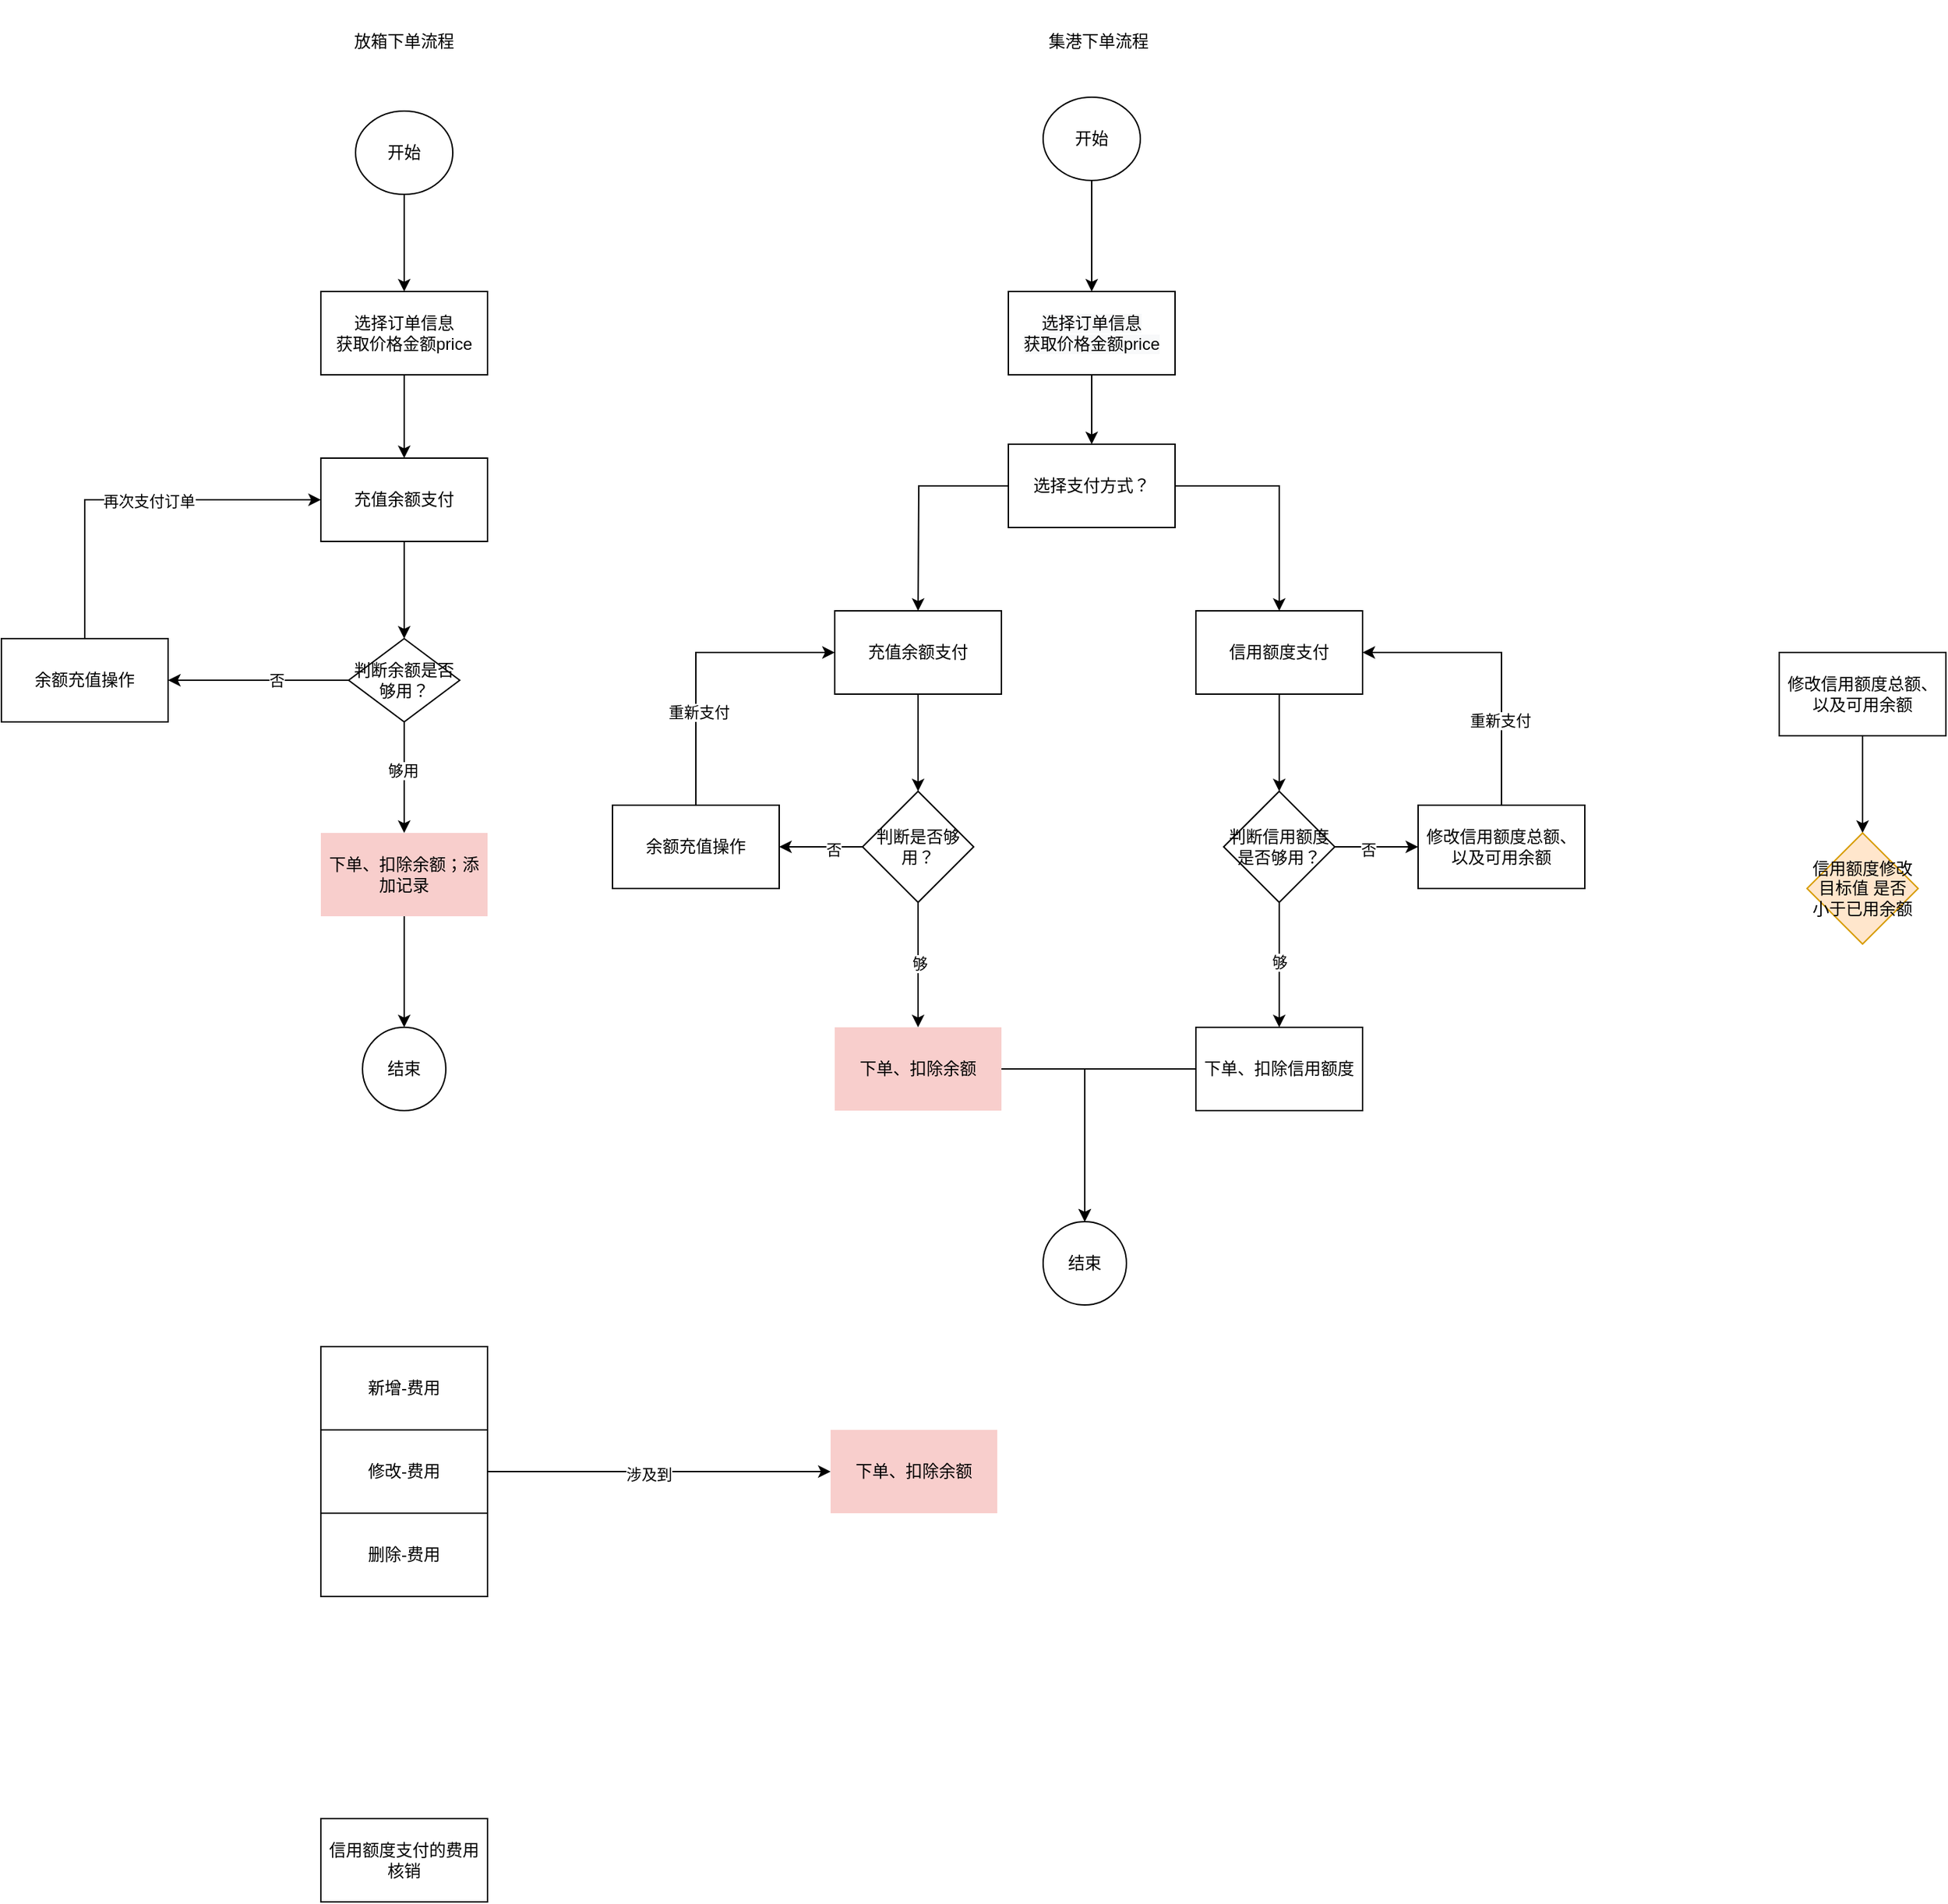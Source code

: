 <mxfile version="14.6.6" type="github">
  <diagram id="yB_TVjthiijMV85t6qQj" name="第 1 页">
    <mxGraphModel dx="1437" dy="1028" grid="1" gridSize="10" guides="1" tooltips="1" connect="1" arrows="1" fold="1" page="1" pageScale="1" pageWidth="827" pageHeight="1169" math="0" shadow="0">
      <root>
        <mxCell id="0" />
        <mxCell id="1" parent="0" />
        <mxCell id="iHlx-0HnK2ta-YtyEYJR-1" value="放箱下单流程" style="text;html=1;strokeColor=none;fillColor=none;align=center;verticalAlign=middle;whiteSpace=wrap;rounded=0;" vertex="1" parent="1">
          <mxGeometry x="330" y="60" width="140" height="60" as="geometry" />
        </mxCell>
        <mxCell id="iHlx-0HnK2ta-YtyEYJR-2" value="集港下单流程" style="text;html=1;strokeColor=none;fillColor=none;align=center;verticalAlign=middle;whiteSpace=wrap;rounded=0;" vertex="1" parent="1">
          <mxGeometry x="830" y="60" width="140" height="60" as="geometry" />
        </mxCell>
        <mxCell id="iHlx-0HnK2ta-YtyEYJR-7" value="" style="edgeStyle=orthogonalEdgeStyle;rounded=0;orthogonalLoop=1;jettySize=auto;html=1;" edge="1" parent="1" source="iHlx-0HnK2ta-YtyEYJR-3" target="iHlx-0HnK2ta-YtyEYJR-6">
          <mxGeometry relative="1" as="geometry" />
        </mxCell>
        <mxCell id="iHlx-0HnK2ta-YtyEYJR-3" value="开始" style="ellipse;whiteSpace=wrap;html=1;" vertex="1" parent="1">
          <mxGeometry x="365" y="140" width="70" height="60" as="geometry" />
        </mxCell>
        <mxCell id="iHlx-0HnK2ta-YtyEYJR-9" value="" style="edgeStyle=orthogonalEdgeStyle;rounded=0;orthogonalLoop=1;jettySize=auto;html=1;" edge="1" parent="1" source="iHlx-0HnK2ta-YtyEYJR-5" target="iHlx-0HnK2ta-YtyEYJR-8">
          <mxGeometry relative="1" as="geometry" />
        </mxCell>
        <mxCell id="iHlx-0HnK2ta-YtyEYJR-5" value="开始" style="ellipse;whiteSpace=wrap;html=1;" vertex="1" parent="1">
          <mxGeometry x="860" y="130" width="70" height="60" as="geometry" />
        </mxCell>
        <mxCell id="iHlx-0HnK2ta-YtyEYJR-11" value="" style="edgeStyle=orthogonalEdgeStyle;rounded=0;orthogonalLoop=1;jettySize=auto;html=1;" edge="1" parent="1" source="iHlx-0HnK2ta-YtyEYJR-6">
          <mxGeometry relative="1" as="geometry">
            <mxPoint x="400" y="390" as="targetPoint" />
          </mxGeometry>
        </mxCell>
        <mxCell id="iHlx-0HnK2ta-YtyEYJR-6" value="选择订单信息&lt;br&gt;获取价格金额price" style="whiteSpace=wrap;html=1;" vertex="1" parent="1">
          <mxGeometry x="340" y="270" width="120" height="60" as="geometry" />
        </mxCell>
        <mxCell id="iHlx-0HnK2ta-YtyEYJR-14" style="edgeStyle=orthogonalEdgeStyle;rounded=0;orthogonalLoop=1;jettySize=auto;html=1;exitX=0.5;exitY=1;exitDx=0;exitDy=0;entryX=0.5;entryY=0;entryDx=0;entryDy=0;" edge="1" parent="1" source="iHlx-0HnK2ta-YtyEYJR-8" target="iHlx-0HnK2ta-YtyEYJR-12">
          <mxGeometry relative="1" as="geometry" />
        </mxCell>
        <mxCell id="iHlx-0HnK2ta-YtyEYJR-8" value="&lt;meta charset=&quot;utf-8&quot;&gt;&lt;span style=&quot;color: rgb(0, 0, 0); font-family: helvetica; font-size: 12px; font-style: normal; font-weight: 400; letter-spacing: normal; text-align: center; text-indent: 0px; text-transform: none; word-spacing: 0px; background-color: rgb(248, 249, 250); display: inline; float: none;&quot;&gt;选择订单信息&lt;/span&gt;&lt;br style=&quot;color: rgb(0, 0, 0); font-family: helvetica; font-size: 12px; font-style: normal; font-weight: 400; letter-spacing: normal; text-align: center; text-indent: 0px; text-transform: none; word-spacing: 0px; background-color: rgb(248, 249, 250);&quot;&gt;&lt;span style=&quot;color: rgb(0, 0, 0); font-family: helvetica; font-size: 12px; font-style: normal; font-weight: 400; letter-spacing: normal; text-align: center; text-indent: 0px; text-transform: none; word-spacing: 0px; background-color: rgb(248, 249, 250); display: inline; float: none;&quot;&gt;获取价格金额price&lt;/span&gt;" style="whiteSpace=wrap;html=1;" vertex="1" parent="1">
          <mxGeometry x="835" y="270" width="120" height="60" as="geometry" />
        </mxCell>
        <mxCell id="iHlx-0HnK2ta-YtyEYJR-18" style="edgeStyle=orthogonalEdgeStyle;rounded=0;orthogonalLoop=1;jettySize=auto;html=1;exitX=0;exitY=0.5;exitDx=0;exitDy=0;" edge="1" parent="1" source="iHlx-0HnK2ta-YtyEYJR-12">
          <mxGeometry relative="1" as="geometry">
            <mxPoint x="770" y="500" as="targetPoint" />
          </mxGeometry>
        </mxCell>
        <mxCell id="iHlx-0HnK2ta-YtyEYJR-19" style="edgeStyle=orthogonalEdgeStyle;rounded=0;orthogonalLoop=1;jettySize=auto;html=1;exitX=1;exitY=0.5;exitDx=0;exitDy=0;entryX=0.5;entryY=0;entryDx=0;entryDy=0;" edge="1" parent="1" source="iHlx-0HnK2ta-YtyEYJR-12" target="iHlx-0HnK2ta-YtyEYJR-17">
          <mxGeometry relative="1" as="geometry" />
        </mxCell>
        <mxCell id="iHlx-0HnK2ta-YtyEYJR-12" value="选择支付方式？" style="rounded=0;whiteSpace=wrap;html=1;" vertex="1" parent="1">
          <mxGeometry x="835" y="380" width="120" height="60" as="geometry" />
        </mxCell>
        <mxCell id="iHlx-0HnK2ta-YtyEYJR-21" value="" style="edgeStyle=orthogonalEdgeStyle;rounded=0;orthogonalLoop=1;jettySize=auto;html=1;" edge="1" parent="1" source="iHlx-0HnK2ta-YtyEYJR-15" target="iHlx-0HnK2ta-YtyEYJR-20">
          <mxGeometry relative="1" as="geometry" />
        </mxCell>
        <mxCell id="iHlx-0HnK2ta-YtyEYJR-15" value="充值余额支付" style="rounded=0;whiteSpace=wrap;html=1;" vertex="1" parent="1">
          <mxGeometry x="340" y="390" width="120" height="60" as="geometry" />
        </mxCell>
        <mxCell id="iHlx-0HnK2ta-YtyEYJR-33" value="" style="edgeStyle=orthogonalEdgeStyle;rounded=0;orthogonalLoop=1;jettySize=auto;html=1;" edge="1" parent="1" source="iHlx-0HnK2ta-YtyEYJR-16" target="iHlx-0HnK2ta-YtyEYJR-32">
          <mxGeometry relative="1" as="geometry" />
        </mxCell>
        <mxCell id="iHlx-0HnK2ta-YtyEYJR-16" value="充值余额支付" style="rounded=0;whiteSpace=wrap;html=1;" vertex="1" parent="1">
          <mxGeometry x="710" y="500" width="120" height="60" as="geometry" />
        </mxCell>
        <mxCell id="iHlx-0HnK2ta-YtyEYJR-37" value="" style="edgeStyle=orthogonalEdgeStyle;rounded=0;orthogonalLoop=1;jettySize=auto;html=1;" edge="1" parent="1" source="iHlx-0HnK2ta-YtyEYJR-17" target="iHlx-0HnK2ta-YtyEYJR-36">
          <mxGeometry relative="1" as="geometry" />
        </mxCell>
        <mxCell id="iHlx-0HnK2ta-YtyEYJR-17" value="信用额度支付" style="rounded=0;whiteSpace=wrap;html=1;" vertex="1" parent="1">
          <mxGeometry x="970" y="500" width="120" height="60" as="geometry" />
        </mxCell>
        <mxCell id="iHlx-0HnK2ta-YtyEYJR-23" value="" style="edgeStyle=orthogonalEdgeStyle;rounded=0;orthogonalLoop=1;jettySize=auto;html=1;" edge="1" parent="1" source="iHlx-0HnK2ta-YtyEYJR-20" target="iHlx-0HnK2ta-YtyEYJR-22">
          <mxGeometry relative="1" as="geometry" />
        </mxCell>
        <mxCell id="iHlx-0HnK2ta-YtyEYJR-24" value="够用" style="edgeLabel;html=1;align=center;verticalAlign=middle;resizable=0;points=[];" vertex="1" connectable="0" parent="iHlx-0HnK2ta-YtyEYJR-23">
          <mxGeometry x="-0.125" y="-1" relative="1" as="geometry">
            <mxPoint as="offset" />
          </mxGeometry>
        </mxCell>
        <mxCell id="iHlx-0HnK2ta-YtyEYJR-26" style="edgeStyle=orthogonalEdgeStyle;rounded=0;orthogonalLoop=1;jettySize=auto;html=1;exitX=0;exitY=0.5;exitDx=0;exitDy=0;entryX=1;entryY=0.5;entryDx=0;entryDy=0;" edge="1" parent="1" source="iHlx-0HnK2ta-YtyEYJR-20" target="iHlx-0HnK2ta-YtyEYJR-25">
          <mxGeometry relative="1" as="geometry" />
        </mxCell>
        <mxCell id="iHlx-0HnK2ta-YtyEYJR-27" value="否" style="edgeLabel;html=1;align=center;verticalAlign=middle;resizable=0;points=[];" vertex="1" connectable="0" parent="iHlx-0HnK2ta-YtyEYJR-26">
          <mxGeometry x="-0.2" relative="1" as="geometry">
            <mxPoint as="offset" />
          </mxGeometry>
        </mxCell>
        <mxCell id="iHlx-0HnK2ta-YtyEYJR-20" value="判断余额是否够用？" style="rhombus;whiteSpace=wrap;html=1;rounded=0;" vertex="1" parent="1">
          <mxGeometry x="360" y="520" width="80" height="60" as="geometry" />
        </mxCell>
        <mxCell id="iHlx-0HnK2ta-YtyEYJR-31" value="" style="edgeStyle=orthogonalEdgeStyle;rounded=0;orthogonalLoop=1;jettySize=auto;html=1;" edge="1" parent="1" source="iHlx-0HnK2ta-YtyEYJR-22" target="iHlx-0HnK2ta-YtyEYJR-30">
          <mxGeometry relative="1" as="geometry" />
        </mxCell>
        <mxCell id="iHlx-0HnK2ta-YtyEYJR-22" value="下单、扣除余额；添加记录" style="whiteSpace=wrap;html=1;rounded=0;fillColor=#f8cecc;strokeColor=none;" vertex="1" parent="1">
          <mxGeometry x="340" y="660" width="120" height="60" as="geometry" />
        </mxCell>
        <mxCell id="iHlx-0HnK2ta-YtyEYJR-28" style="edgeStyle=orthogonalEdgeStyle;rounded=0;orthogonalLoop=1;jettySize=auto;html=1;exitX=0.5;exitY=0;exitDx=0;exitDy=0;entryX=0;entryY=0.5;entryDx=0;entryDy=0;" edge="1" parent="1" source="iHlx-0HnK2ta-YtyEYJR-25" target="iHlx-0HnK2ta-YtyEYJR-15">
          <mxGeometry relative="1" as="geometry" />
        </mxCell>
        <mxCell id="iHlx-0HnK2ta-YtyEYJR-29" value="再次支付订单" style="edgeLabel;html=1;align=center;verticalAlign=middle;resizable=0;points=[];" vertex="1" connectable="0" parent="iHlx-0HnK2ta-YtyEYJR-28">
          <mxGeometry x="0.082" y="-1" relative="1" as="geometry">
            <mxPoint as="offset" />
          </mxGeometry>
        </mxCell>
        <mxCell id="iHlx-0HnK2ta-YtyEYJR-25" value="余额充值操作" style="rounded=0;whiteSpace=wrap;html=1;" vertex="1" parent="1">
          <mxGeometry x="110" y="520" width="120" height="60" as="geometry" />
        </mxCell>
        <mxCell id="iHlx-0HnK2ta-YtyEYJR-30" value="结束" style="ellipse;whiteSpace=wrap;html=1;rounded=0;" vertex="1" parent="1">
          <mxGeometry x="370" y="800" width="60" height="60" as="geometry" />
        </mxCell>
        <mxCell id="iHlx-0HnK2ta-YtyEYJR-35" value="" style="edgeStyle=orthogonalEdgeStyle;rounded=0;orthogonalLoop=1;jettySize=auto;html=1;" edge="1" parent="1" source="iHlx-0HnK2ta-YtyEYJR-32" target="iHlx-0HnK2ta-YtyEYJR-34">
          <mxGeometry relative="1" as="geometry" />
        </mxCell>
        <mxCell id="iHlx-0HnK2ta-YtyEYJR-42" value="够" style="edgeLabel;html=1;align=center;verticalAlign=middle;resizable=0;points=[];" vertex="1" connectable="0" parent="iHlx-0HnK2ta-YtyEYJR-35">
          <mxGeometry x="-0.022" y="1" relative="1" as="geometry">
            <mxPoint as="offset" />
          </mxGeometry>
        </mxCell>
        <mxCell id="iHlx-0HnK2ta-YtyEYJR-41" value="" style="edgeStyle=orthogonalEdgeStyle;rounded=0;orthogonalLoop=1;jettySize=auto;html=1;" edge="1" parent="1" source="iHlx-0HnK2ta-YtyEYJR-32" target="iHlx-0HnK2ta-YtyEYJR-40">
          <mxGeometry relative="1" as="geometry" />
        </mxCell>
        <mxCell id="iHlx-0HnK2ta-YtyEYJR-43" value="否" style="edgeLabel;html=1;align=center;verticalAlign=middle;resizable=0;points=[];" vertex="1" connectable="0" parent="iHlx-0HnK2ta-YtyEYJR-41">
          <mxGeometry x="-0.3" y="2" relative="1" as="geometry">
            <mxPoint as="offset" />
          </mxGeometry>
        </mxCell>
        <mxCell id="iHlx-0HnK2ta-YtyEYJR-32" value="判断是否够用？" style="rhombus;whiteSpace=wrap;html=1;rounded=0;" vertex="1" parent="1">
          <mxGeometry x="730" y="630" width="80" height="80" as="geometry" />
        </mxCell>
        <mxCell id="iHlx-0HnK2ta-YtyEYJR-54" style="edgeStyle=orthogonalEdgeStyle;rounded=0;orthogonalLoop=1;jettySize=auto;html=1;" edge="1" parent="1" source="iHlx-0HnK2ta-YtyEYJR-34" target="iHlx-0HnK2ta-YtyEYJR-53">
          <mxGeometry relative="1" as="geometry" />
        </mxCell>
        <mxCell id="iHlx-0HnK2ta-YtyEYJR-34" value="下单、扣除余额" style="whiteSpace=wrap;html=1;rounded=0;fillColor=#f8cecc;strokeColor=none;" vertex="1" parent="1">
          <mxGeometry x="710" y="800" width="120" height="60" as="geometry" />
        </mxCell>
        <mxCell id="iHlx-0HnK2ta-YtyEYJR-39" value="" style="edgeStyle=orthogonalEdgeStyle;rounded=0;orthogonalLoop=1;jettySize=auto;html=1;" edge="1" parent="1" source="iHlx-0HnK2ta-YtyEYJR-36" target="iHlx-0HnK2ta-YtyEYJR-38">
          <mxGeometry relative="1" as="geometry" />
        </mxCell>
        <mxCell id="iHlx-0HnK2ta-YtyEYJR-45" value="够" style="edgeLabel;html=1;align=center;verticalAlign=middle;resizable=0;points=[];" vertex="1" connectable="0" parent="iHlx-0HnK2ta-YtyEYJR-39">
          <mxGeometry x="-0.044" relative="1" as="geometry">
            <mxPoint as="offset" />
          </mxGeometry>
        </mxCell>
        <mxCell id="iHlx-0HnK2ta-YtyEYJR-47" value="" style="edgeStyle=orthogonalEdgeStyle;rounded=0;orthogonalLoop=1;jettySize=auto;html=1;" edge="1" parent="1" source="iHlx-0HnK2ta-YtyEYJR-36" target="iHlx-0HnK2ta-YtyEYJR-46">
          <mxGeometry relative="1" as="geometry" />
        </mxCell>
        <mxCell id="iHlx-0HnK2ta-YtyEYJR-52" value="否" style="edgeLabel;html=1;align=center;verticalAlign=middle;resizable=0;points=[];" vertex="1" connectable="0" parent="iHlx-0HnK2ta-YtyEYJR-47">
          <mxGeometry x="-0.2" y="-2" relative="1" as="geometry">
            <mxPoint as="offset" />
          </mxGeometry>
        </mxCell>
        <mxCell id="iHlx-0HnK2ta-YtyEYJR-36" value="判断信用额度是否够用？" style="rhombus;whiteSpace=wrap;html=1;rounded=0;" vertex="1" parent="1">
          <mxGeometry x="990" y="630" width="80" height="80" as="geometry" />
        </mxCell>
        <mxCell id="iHlx-0HnK2ta-YtyEYJR-55" style="edgeStyle=orthogonalEdgeStyle;rounded=0;orthogonalLoop=1;jettySize=auto;html=1;entryX=0.5;entryY=0;entryDx=0;entryDy=0;" edge="1" parent="1" source="iHlx-0HnK2ta-YtyEYJR-38" target="iHlx-0HnK2ta-YtyEYJR-53">
          <mxGeometry relative="1" as="geometry" />
        </mxCell>
        <mxCell id="iHlx-0HnK2ta-YtyEYJR-38" value="下单、扣除信用额度" style="whiteSpace=wrap;html=1;rounded=0;" vertex="1" parent="1">
          <mxGeometry x="970" y="800" width="120" height="60" as="geometry" />
        </mxCell>
        <mxCell id="iHlx-0HnK2ta-YtyEYJR-44" style="edgeStyle=orthogonalEdgeStyle;rounded=0;orthogonalLoop=1;jettySize=auto;html=1;exitX=0.5;exitY=0;exitDx=0;exitDy=0;entryX=0;entryY=0.5;entryDx=0;entryDy=0;" edge="1" parent="1" source="iHlx-0HnK2ta-YtyEYJR-40" target="iHlx-0HnK2ta-YtyEYJR-16">
          <mxGeometry relative="1" as="geometry" />
        </mxCell>
        <mxCell id="iHlx-0HnK2ta-YtyEYJR-50" value="重新支付" style="edgeLabel;html=1;align=center;verticalAlign=middle;resizable=0;points=[];" vertex="1" connectable="0" parent="iHlx-0HnK2ta-YtyEYJR-44">
          <mxGeometry x="-0.362" y="-2" relative="1" as="geometry">
            <mxPoint as="offset" />
          </mxGeometry>
        </mxCell>
        <mxCell id="iHlx-0HnK2ta-YtyEYJR-40" value="余额充值操作" style="whiteSpace=wrap;html=1;rounded=0;" vertex="1" parent="1">
          <mxGeometry x="550" y="640" width="120" height="60" as="geometry" />
        </mxCell>
        <mxCell id="iHlx-0HnK2ta-YtyEYJR-49" style="edgeStyle=orthogonalEdgeStyle;rounded=0;orthogonalLoop=1;jettySize=auto;html=1;exitX=0.5;exitY=0;exitDx=0;exitDy=0;entryX=1;entryY=0.5;entryDx=0;entryDy=0;" edge="1" parent="1" source="iHlx-0HnK2ta-YtyEYJR-46" target="iHlx-0HnK2ta-YtyEYJR-17">
          <mxGeometry relative="1" as="geometry" />
        </mxCell>
        <mxCell id="iHlx-0HnK2ta-YtyEYJR-51" value="重新支付" style="edgeLabel;html=1;align=center;verticalAlign=middle;resizable=0;points=[];" vertex="1" connectable="0" parent="iHlx-0HnK2ta-YtyEYJR-49">
          <mxGeometry x="-0.419" y="1" relative="1" as="geometry">
            <mxPoint as="offset" />
          </mxGeometry>
        </mxCell>
        <mxCell id="iHlx-0HnK2ta-YtyEYJR-46" value="修改信用额度总额、以及可用余额" style="whiteSpace=wrap;html=1;rounded=0;" vertex="1" parent="1">
          <mxGeometry x="1130" y="640" width="120" height="60" as="geometry" />
        </mxCell>
        <mxCell id="iHlx-0HnK2ta-YtyEYJR-53" value="结束" style="ellipse;whiteSpace=wrap;html=1;rounded=0;" vertex="1" parent="1">
          <mxGeometry x="860" y="940" width="60" height="60" as="geometry" />
        </mxCell>
        <mxCell id="iHlx-0HnK2ta-YtyEYJR-59" value="" style="edgeStyle=orthogonalEdgeStyle;rounded=0;orthogonalLoop=1;jettySize=auto;html=1;" edge="1" parent="1" source="iHlx-0HnK2ta-YtyEYJR-57" target="iHlx-0HnK2ta-YtyEYJR-58">
          <mxGeometry relative="1" as="geometry" />
        </mxCell>
        <mxCell id="iHlx-0HnK2ta-YtyEYJR-57" value="修改信用额度总额、以及可用余额" style="whiteSpace=wrap;html=1;rounded=0;" vertex="1" parent="1">
          <mxGeometry x="1390" y="530" width="120" height="60" as="geometry" />
        </mxCell>
        <mxCell id="iHlx-0HnK2ta-YtyEYJR-58" value="信用额度修改目标值 是否 小于已用余额" style="rhombus;whiteSpace=wrap;html=1;rounded=0;fillColor=#ffe6cc;strokeColor=#d79b00;" vertex="1" parent="1">
          <mxGeometry x="1410" y="660" width="80" height="80" as="geometry" />
        </mxCell>
        <mxCell id="iHlx-0HnK2ta-YtyEYJR-64" style="edgeStyle=orthogonalEdgeStyle;rounded=0;orthogonalLoop=1;jettySize=auto;html=1;exitX=1;exitY=0.5;exitDx=0;exitDy=0;entryX=0;entryY=0.5;entryDx=0;entryDy=0;" edge="1" parent="1" source="iHlx-0HnK2ta-YtyEYJR-60" target="iHlx-0HnK2ta-YtyEYJR-63">
          <mxGeometry relative="1" as="geometry" />
        </mxCell>
        <mxCell id="iHlx-0HnK2ta-YtyEYJR-65" value="涉及到" style="edgeLabel;html=1;align=center;verticalAlign=middle;resizable=0;points=[];" vertex="1" connectable="0" parent="iHlx-0HnK2ta-YtyEYJR-64">
          <mxGeometry x="-0.061" y="-2" relative="1" as="geometry">
            <mxPoint as="offset" />
          </mxGeometry>
        </mxCell>
        <mxCell id="iHlx-0HnK2ta-YtyEYJR-60" value="修改-费用" style="rounded=0;whiteSpace=wrap;html=1;sketch=0;" vertex="1" parent="1">
          <mxGeometry x="340" y="1090" width="120" height="60" as="geometry" />
        </mxCell>
        <mxCell id="iHlx-0HnK2ta-YtyEYJR-61" value="新增-费用" style="rounded=0;whiteSpace=wrap;html=1;sketch=0;" vertex="1" parent="1">
          <mxGeometry x="340" y="1030" width="120" height="60" as="geometry" />
        </mxCell>
        <mxCell id="iHlx-0HnK2ta-YtyEYJR-62" value="删除-费用" style="rounded=0;whiteSpace=wrap;html=1;sketch=0;" vertex="1" parent="1">
          <mxGeometry x="340" y="1150" width="120" height="60" as="geometry" />
        </mxCell>
        <mxCell id="iHlx-0HnK2ta-YtyEYJR-63" value="下单、扣除余额" style="whiteSpace=wrap;html=1;rounded=0;fillColor=#f8cecc;strokeColor=none;" vertex="1" parent="1">
          <mxGeometry x="707" y="1090" width="120" height="60" as="geometry" />
        </mxCell>
        <mxCell id="iHlx-0HnK2ta-YtyEYJR-66" value="信用额度支付的费用核销" style="rounded=0;whiteSpace=wrap;html=1;sketch=0;" vertex="1" parent="1">
          <mxGeometry x="340" y="1370" width="120" height="60" as="geometry" />
        </mxCell>
      </root>
    </mxGraphModel>
  </diagram>
</mxfile>
